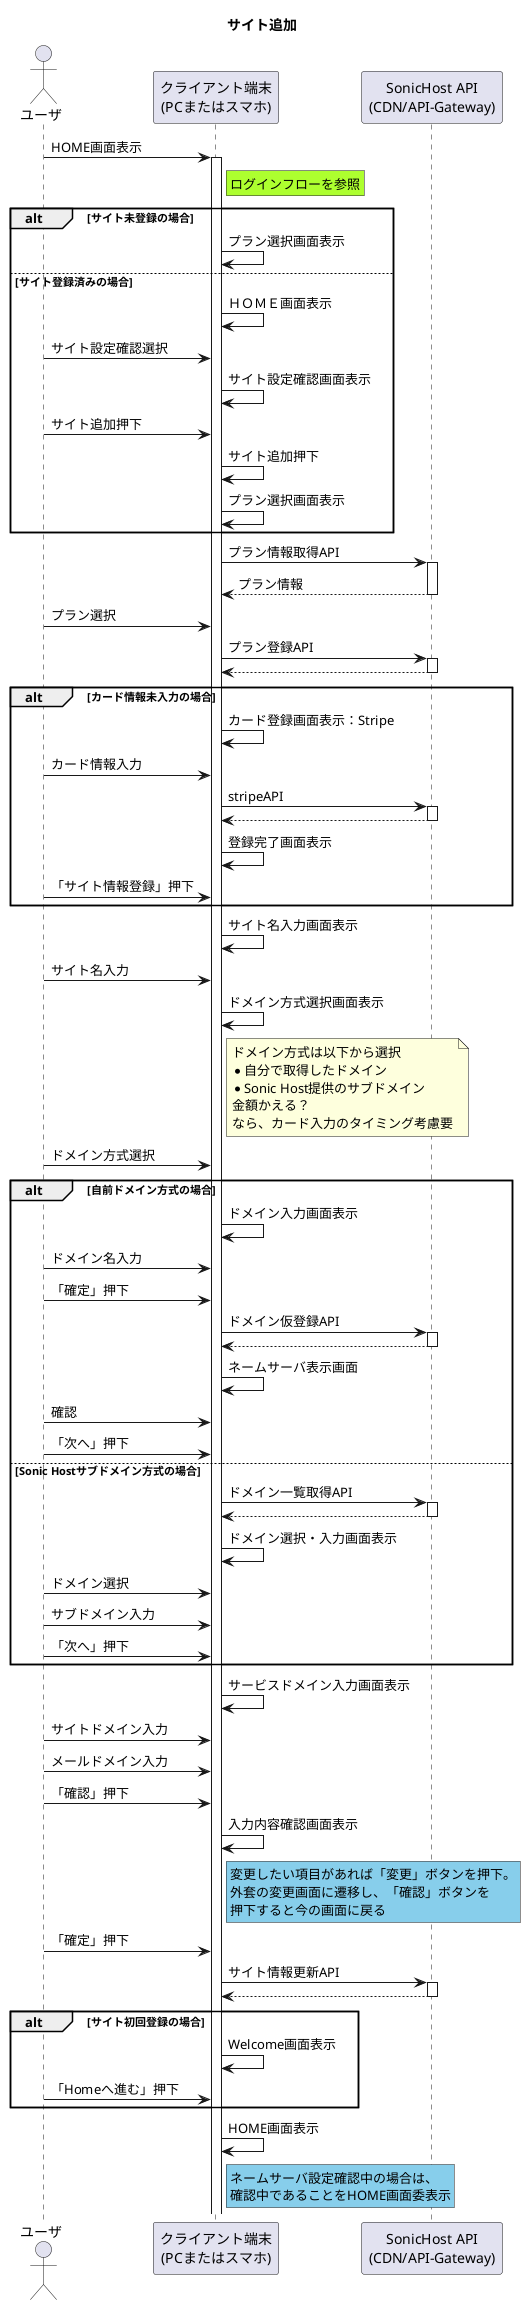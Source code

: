 @startuml  サイト追加
title サイト追加

' アクター定義
actor "ユーザ" as user
participant "クライアント端末\n(PCまたはスマホ)" as device
participant "SonicHost API\n(CDN/API-Gateway)" as api


user -> device ++: HOME画面表示
rnote right of device #GreenYellow
    ログインフローを参照
end note
alt サイト未登録の場合
    device -> device : プラン選択画面表示
else サイト登録済みの場合
    device -> device : ＨＯＭＥ画面表示
    user -> device : サイト設定確認選択
    device -> device : サイト設定確認画面表示
    user -> device : サイト追加押下
    device -> device : サイト追加押下
    device -> device : プラン選択画面表示
end
device -> api ++ : プラン情報取得API
device <-- api -- : プラン情報
user -> device : プラン選択
device -> api ++ : プラン登録API
device <-- api -- 
alt カード情報未入力の場合
    device -> device : カード登録画面表示：Stripe
    user -> device : カード情報入力
    device -> api ++ : stripeAPI
    device <-- api -- 
    device -> device : 登録完了画面表示
    user -> device : 「サイト情報登録」押下
end 
device -> device : サイト名入力画面表示
user -> device : サイト名入力
device -> device : ドメイン方式選択画面表示
note right of device 
    ドメイン方式は以下から選択
    * 自分で取得したドメイン
    * Sonic Host提供のサブドメイン
    金額かえる？
    なら、カード入力のタイミング考慮要
end note
user -> device : ドメイン方式選択
alt 自前ドメイン方式の場合
    device -> device :ドメイン入力画面表示
    user -> device : ドメイン名入力
    user -> device : 「確定」押下
    device -> api ++ : ドメイン仮登録API
    device <-- api -- 
    device -> device : ネームサーバ表示画面
    user -> device : 確認
    user -> device : 「次へ」押下
else Sonic Hostサブドメイン方式の場合
    device -> api ++ : ドメイン一覧取得API
    device <-- api -- 
    device -> device : ドメイン選択・入力画面表示
    user -> device : ドメイン選択
    user -> device : サブドメイン入力
    user -> device : 「次へ」押下
end 
device -> device : サービスドメイン入力画面表示
user -> device : サイトドメイン入力
user -> device : メールドメイン入力
user -> device : 「確認」押下
device -> device : 入力内容確認画面表示
rnote right of device #SkyBlue
    変更したい項目があれば「変更」ボタンを押下。
    外套の変更画面に遷移し、「確認」ボタンを
    押下すると今の画面に戻る
end note
user -> device : 「確定」押下
device -> api ++ : サイト情報更新API
device <-- api -- 
alt サイト初回登録の場合
    device -> device : Welcome画面表示
    user -> device : 「Homeへ進む」押下
end 
device -> device : HOME画面表示
rnote right of device #SkyBlue
    ネームサーバ設定確認中の場合は、
    確認中であることをHOME画面委表示
end note

@enduml